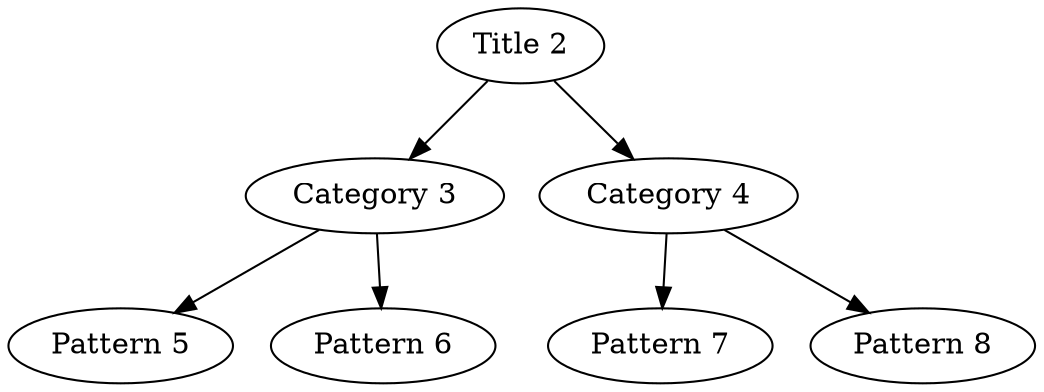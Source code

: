 digraph G {
"Title 2";
"Category 3";
"Title 2" -> "Category 3";
"Pattern 5";
"Category 3" -> "Pattern 5";
"Pattern 6";
"Category 3" -> "Pattern 6";
"Category 4";
"Title 2" -> "Category 4";
"Pattern 7";
"Category 4" -> "Pattern 7";
"Pattern 8";
"Category 4" -> "Pattern 8";
}
